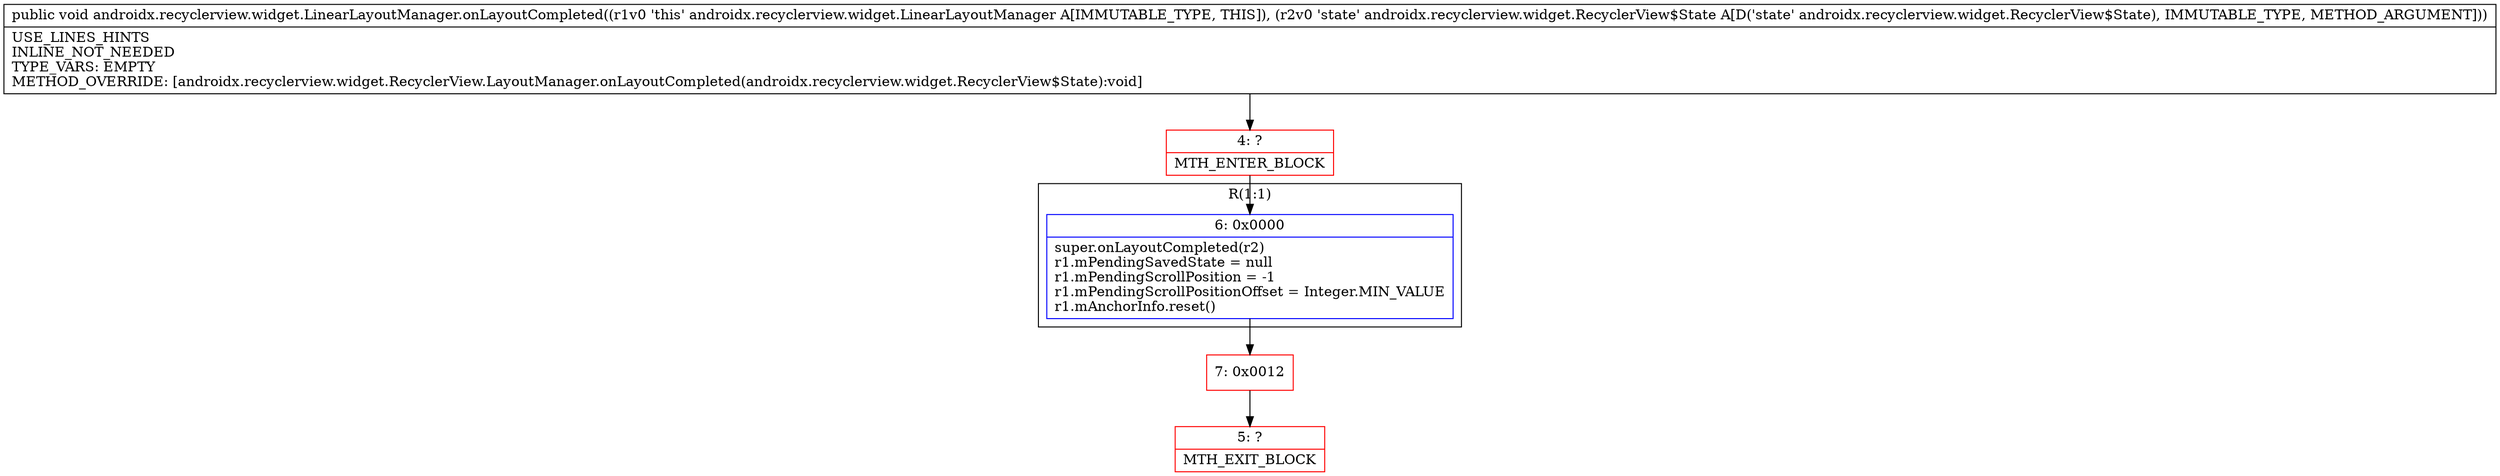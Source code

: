 digraph "CFG forandroidx.recyclerview.widget.LinearLayoutManager.onLayoutCompleted(Landroidx\/recyclerview\/widget\/RecyclerView$State;)V" {
subgraph cluster_Region_804657931 {
label = "R(1:1)";
node [shape=record,color=blue];
Node_6 [shape=record,label="{6\:\ 0x0000|super.onLayoutCompleted(r2)\lr1.mPendingSavedState = null\lr1.mPendingScrollPosition = \-1\lr1.mPendingScrollPositionOffset = Integer.MIN_VALUE\lr1.mAnchorInfo.reset()\l}"];
}
Node_4 [shape=record,color=red,label="{4\:\ ?|MTH_ENTER_BLOCK\l}"];
Node_7 [shape=record,color=red,label="{7\:\ 0x0012}"];
Node_5 [shape=record,color=red,label="{5\:\ ?|MTH_EXIT_BLOCK\l}"];
MethodNode[shape=record,label="{public void androidx.recyclerview.widget.LinearLayoutManager.onLayoutCompleted((r1v0 'this' androidx.recyclerview.widget.LinearLayoutManager A[IMMUTABLE_TYPE, THIS]), (r2v0 'state' androidx.recyclerview.widget.RecyclerView$State A[D('state' androidx.recyclerview.widget.RecyclerView$State), IMMUTABLE_TYPE, METHOD_ARGUMENT]))  | USE_LINES_HINTS\lINLINE_NOT_NEEDED\lTYPE_VARS: EMPTY\lMETHOD_OVERRIDE: [androidx.recyclerview.widget.RecyclerView.LayoutManager.onLayoutCompleted(androidx.recyclerview.widget.RecyclerView$State):void]\l}"];
MethodNode -> Node_4;Node_6 -> Node_7;
Node_4 -> Node_6;
Node_7 -> Node_5;
}

